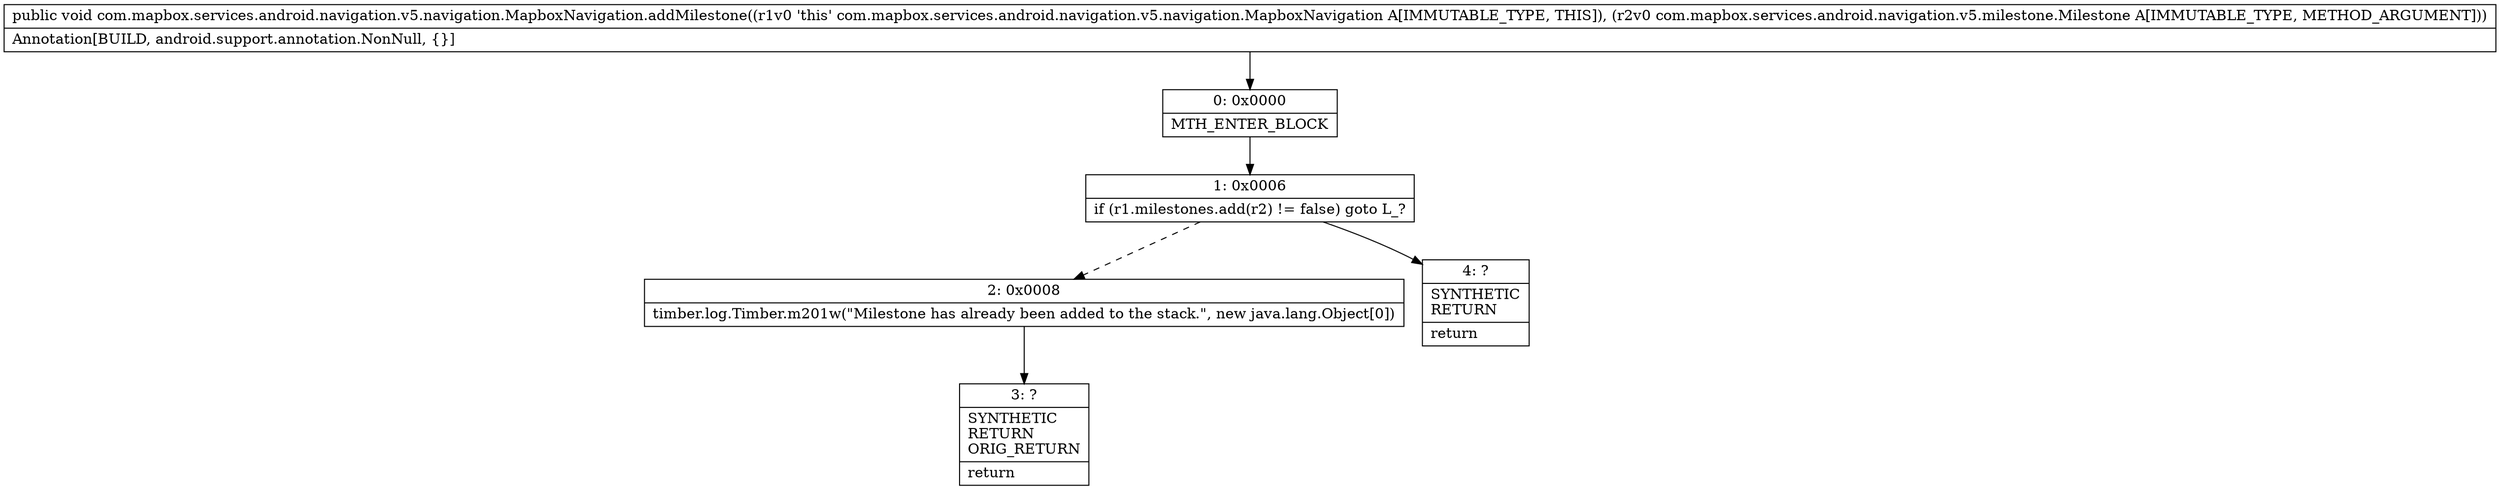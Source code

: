 digraph "CFG forcom.mapbox.services.android.navigation.v5.navigation.MapboxNavigation.addMilestone(Lcom\/mapbox\/services\/android\/navigation\/v5\/milestone\/Milestone;)V" {
Node_0 [shape=record,label="{0\:\ 0x0000|MTH_ENTER_BLOCK\l}"];
Node_1 [shape=record,label="{1\:\ 0x0006|if (r1.milestones.add(r2) != false) goto L_?\l}"];
Node_2 [shape=record,label="{2\:\ 0x0008|timber.log.Timber.m201w(\"Milestone has already been added to the stack.\", new java.lang.Object[0])\l}"];
Node_3 [shape=record,label="{3\:\ ?|SYNTHETIC\lRETURN\lORIG_RETURN\l|return\l}"];
Node_4 [shape=record,label="{4\:\ ?|SYNTHETIC\lRETURN\l|return\l}"];
MethodNode[shape=record,label="{public void com.mapbox.services.android.navigation.v5.navigation.MapboxNavigation.addMilestone((r1v0 'this' com.mapbox.services.android.navigation.v5.navigation.MapboxNavigation A[IMMUTABLE_TYPE, THIS]), (r2v0 com.mapbox.services.android.navigation.v5.milestone.Milestone A[IMMUTABLE_TYPE, METHOD_ARGUMENT]))  | Annotation[BUILD, android.support.annotation.NonNull, \{\}]\l}"];
MethodNode -> Node_0;
Node_0 -> Node_1;
Node_1 -> Node_2[style=dashed];
Node_1 -> Node_4;
Node_2 -> Node_3;
}

